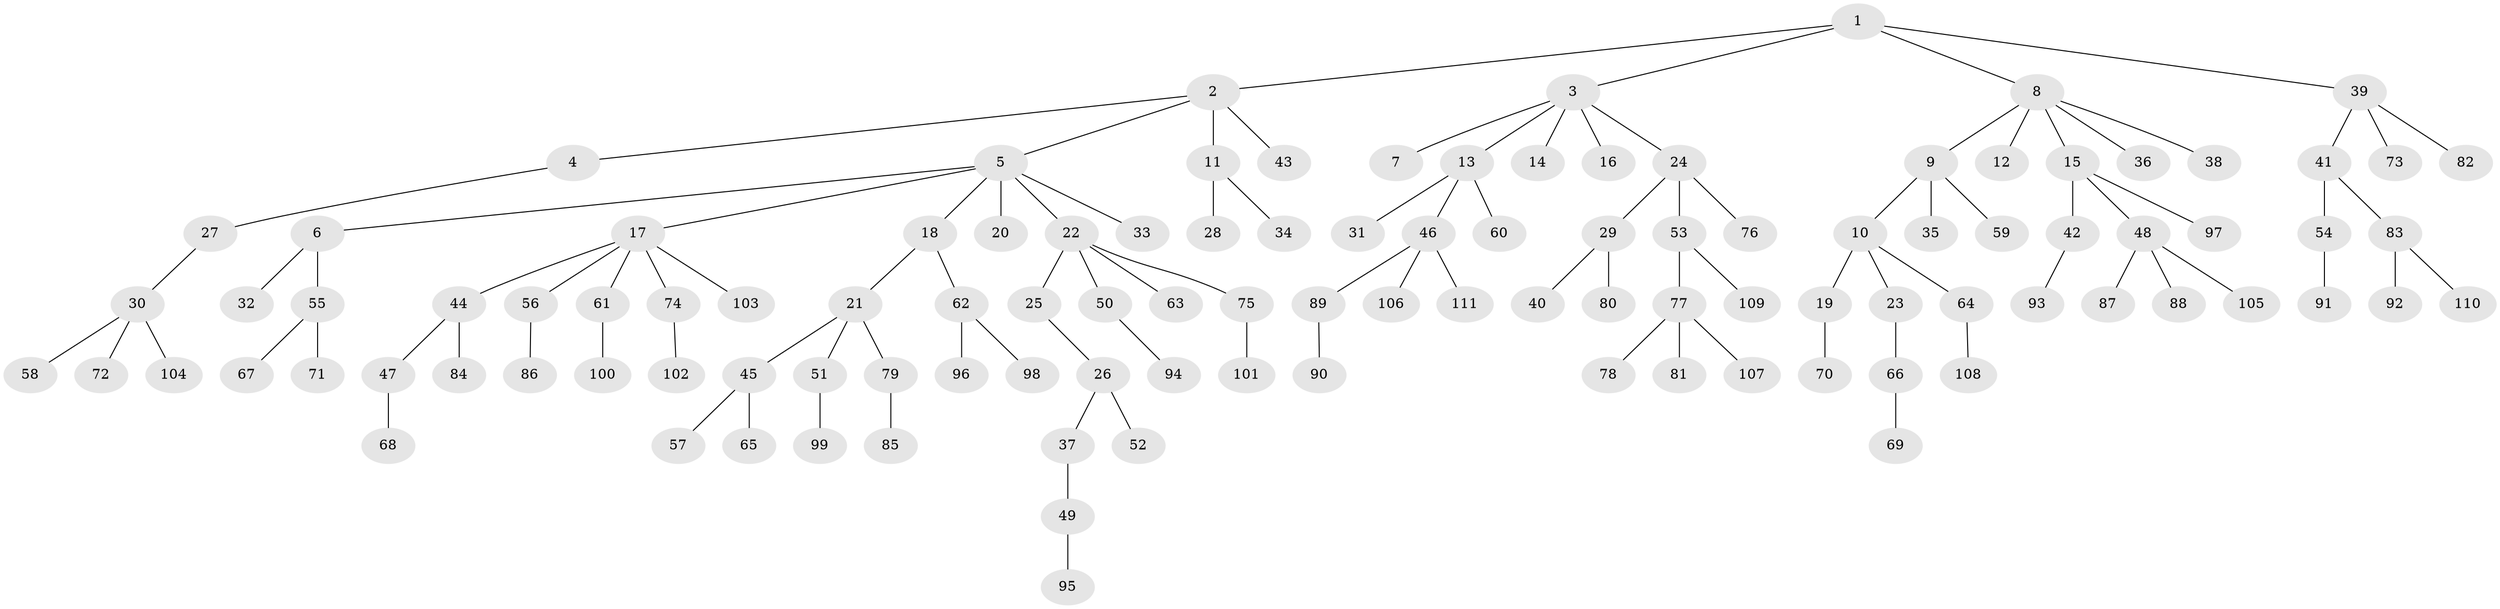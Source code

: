 // Generated by graph-tools (version 1.1) at 2025/50/03/09/25 03:50:19]
// undirected, 111 vertices, 110 edges
graph export_dot {
graph [start="1"]
  node [color=gray90,style=filled];
  1;
  2;
  3;
  4;
  5;
  6;
  7;
  8;
  9;
  10;
  11;
  12;
  13;
  14;
  15;
  16;
  17;
  18;
  19;
  20;
  21;
  22;
  23;
  24;
  25;
  26;
  27;
  28;
  29;
  30;
  31;
  32;
  33;
  34;
  35;
  36;
  37;
  38;
  39;
  40;
  41;
  42;
  43;
  44;
  45;
  46;
  47;
  48;
  49;
  50;
  51;
  52;
  53;
  54;
  55;
  56;
  57;
  58;
  59;
  60;
  61;
  62;
  63;
  64;
  65;
  66;
  67;
  68;
  69;
  70;
  71;
  72;
  73;
  74;
  75;
  76;
  77;
  78;
  79;
  80;
  81;
  82;
  83;
  84;
  85;
  86;
  87;
  88;
  89;
  90;
  91;
  92;
  93;
  94;
  95;
  96;
  97;
  98;
  99;
  100;
  101;
  102;
  103;
  104;
  105;
  106;
  107;
  108;
  109;
  110;
  111;
  1 -- 2;
  1 -- 3;
  1 -- 8;
  1 -- 39;
  2 -- 4;
  2 -- 5;
  2 -- 11;
  2 -- 43;
  3 -- 7;
  3 -- 13;
  3 -- 14;
  3 -- 16;
  3 -- 24;
  4 -- 27;
  5 -- 6;
  5 -- 17;
  5 -- 18;
  5 -- 20;
  5 -- 22;
  5 -- 33;
  6 -- 32;
  6 -- 55;
  8 -- 9;
  8 -- 12;
  8 -- 15;
  8 -- 36;
  8 -- 38;
  9 -- 10;
  9 -- 35;
  9 -- 59;
  10 -- 19;
  10 -- 23;
  10 -- 64;
  11 -- 28;
  11 -- 34;
  13 -- 31;
  13 -- 46;
  13 -- 60;
  15 -- 42;
  15 -- 48;
  15 -- 97;
  17 -- 44;
  17 -- 56;
  17 -- 61;
  17 -- 74;
  17 -- 103;
  18 -- 21;
  18 -- 62;
  19 -- 70;
  21 -- 45;
  21 -- 51;
  21 -- 79;
  22 -- 25;
  22 -- 50;
  22 -- 63;
  22 -- 75;
  23 -- 66;
  24 -- 29;
  24 -- 53;
  24 -- 76;
  25 -- 26;
  26 -- 37;
  26 -- 52;
  27 -- 30;
  29 -- 40;
  29 -- 80;
  30 -- 58;
  30 -- 72;
  30 -- 104;
  37 -- 49;
  39 -- 41;
  39 -- 73;
  39 -- 82;
  41 -- 54;
  41 -- 83;
  42 -- 93;
  44 -- 47;
  44 -- 84;
  45 -- 57;
  45 -- 65;
  46 -- 89;
  46 -- 106;
  46 -- 111;
  47 -- 68;
  48 -- 87;
  48 -- 88;
  48 -- 105;
  49 -- 95;
  50 -- 94;
  51 -- 99;
  53 -- 77;
  53 -- 109;
  54 -- 91;
  55 -- 67;
  55 -- 71;
  56 -- 86;
  61 -- 100;
  62 -- 96;
  62 -- 98;
  64 -- 108;
  66 -- 69;
  74 -- 102;
  75 -- 101;
  77 -- 78;
  77 -- 81;
  77 -- 107;
  79 -- 85;
  83 -- 92;
  83 -- 110;
  89 -- 90;
}
